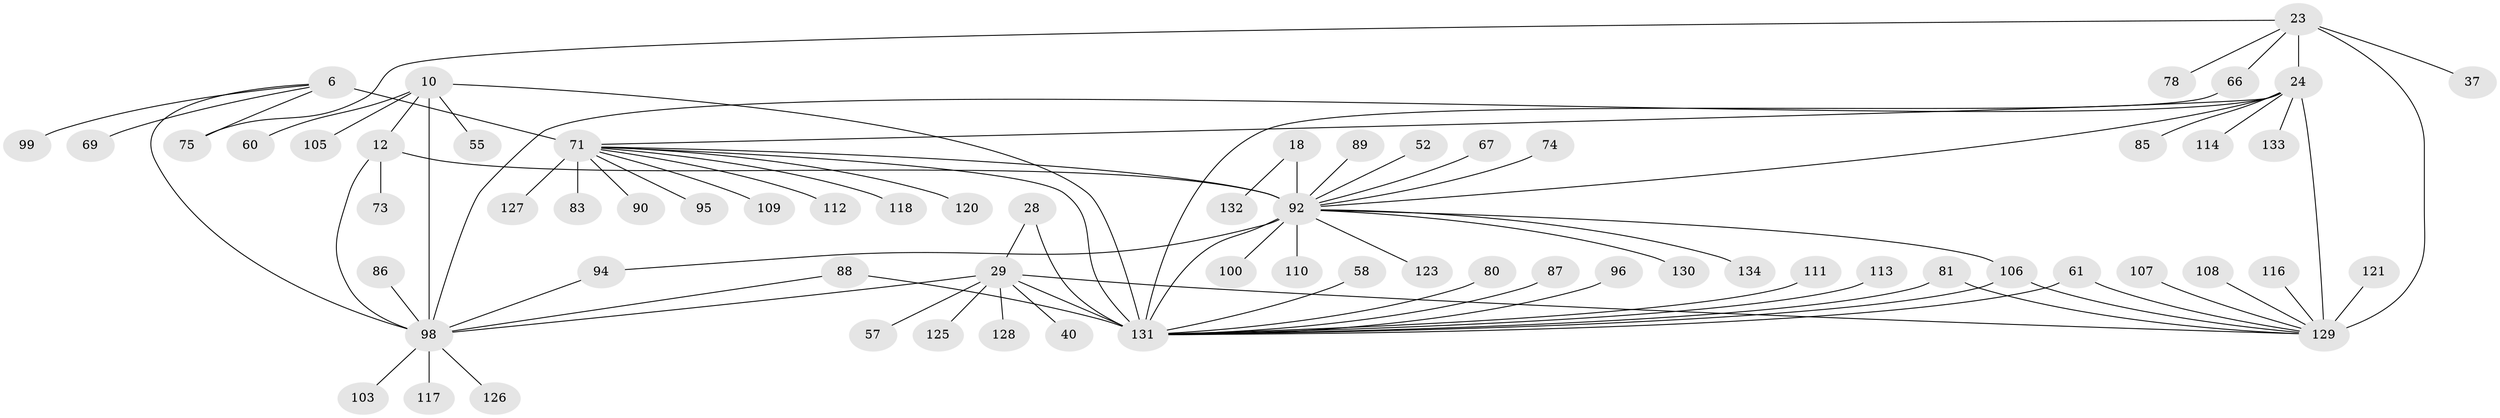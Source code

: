 // original degree distribution, {9: 0.029850746268656716, 8: 0.05223880597014925, 7: 0.022388059701492536, 10: 0.03731343283582089, 13: 0.007462686567164179, 5: 0.03731343283582089, 12: 0.014925373134328358, 6: 0.014925373134328358, 11: 0.007462686567164179, 16: 0.007462686567164179, 2: 0.21641791044776118, 1: 0.5223880597014925, 4: 0.014925373134328358, 3: 0.014925373134328358}
// Generated by graph-tools (version 1.1) at 2025/54/03/09/25 04:54:19]
// undirected, 67 vertices, 84 edges
graph export_dot {
graph [start="1"]
  node [color=gray90,style=filled];
  6 [super="+4"];
  10 [super="+7"];
  12 [super="+9"];
  18 [super="+15"];
  23 [super="+19"];
  24 [super="+21"];
  28 [super="+27"];
  29 [super="+25"];
  37;
  40;
  52;
  55;
  57;
  58;
  60;
  61;
  66;
  67;
  69;
  71 [super="+42+68"];
  73;
  74;
  75;
  78;
  80;
  81;
  83 [super="+31"];
  85;
  86;
  87 [super="+72"];
  88 [super="+59+63+84"];
  89;
  90;
  92 [super="+17+32+44"];
  94;
  95;
  96;
  98 [super="+70"];
  99 [super="+34"];
  100;
  103;
  105;
  106 [super="+77+82"];
  107;
  108;
  109;
  110;
  111;
  112;
  113;
  114 [super="+91"];
  116;
  117;
  118 [super="+115"];
  120;
  121;
  123 [super="+102"];
  125 [super="+93+101"];
  126;
  127;
  128;
  129 [super="+79+124+22+35+38"];
  130;
  131 [super="+48+30+54+104+122"];
  132 [super="+119"];
  133;
  134 [super="+76"];
  6 -- 69;
  6 -- 75;
  6 -- 99;
  6 -- 98;
  6 -- 71 [weight=8];
  10 -- 12 [weight=4];
  10 -- 105;
  10 -- 55;
  10 -- 60;
  10 -- 131 [weight=3];
  10 -- 98 [weight=4];
  12 -- 73;
  12 -- 92;
  12 -- 98 [weight=4];
  18 -- 132;
  18 -- 92 [weight=8];
  23 -- 24 [weight=4];
  23 -- 37;
  23 -- 75;
  23 -- 78;
  23 -- 66;
  23 -- 129 [weight=4];
  24 -- 133;
  24 -- 85;
  24 -- 92 [weight=2];
  24 -- 114;
  24 -- 129 [weight=4];
  24 -- 98;
  24 -- 71;
  28 -- 29 [weight=4];
  28 -- 131 [weight=4];
  29 -- 128;
  29 -- 40;
  29 -- 57;
  29 -- 125;
  29 -- 131 [weight=4];
  29 -- 129;
  29 -- 98;
  52 -- 92;
  58 -- 131;
  61 -- 131;
  61 -- 129;
  66 -- 131;
  67 -- 92;
  71 -- 131;
  71 -- 109;
  71 -- 92;
  71 -- 112;
  71 -- 83;
  71 -- 118;
  71 -- 90;
  71 -- 120;
  71 -- 95;
  71 -- 127;
  74 -- 92;
  80 -- 131;
  81 -- 131;
  81 -- 129;
  86 -- 98;
  87 -- 131;
  88 -- 131;
  88 -- 98;
  89 -- 92;
  92 -- 130;
  92 -- 131 [weight=2];
  92 -- 134;
  92 -- 94;
  92 -- 100;
  92 -- 106;
  92 -- 110;
  92 -- 123;
  94 -- 98;
  96 -- 131;
  98 -- 103;
  98 -- 117;
  98 -- 126;
  106 -- 131 [weight=2];
  106 -- 129;
  107 -- 129;
  108 -- 129;
  111 -- 131;
  113 -- 131;
  116 -- 129;
  121 -- 129;
}
